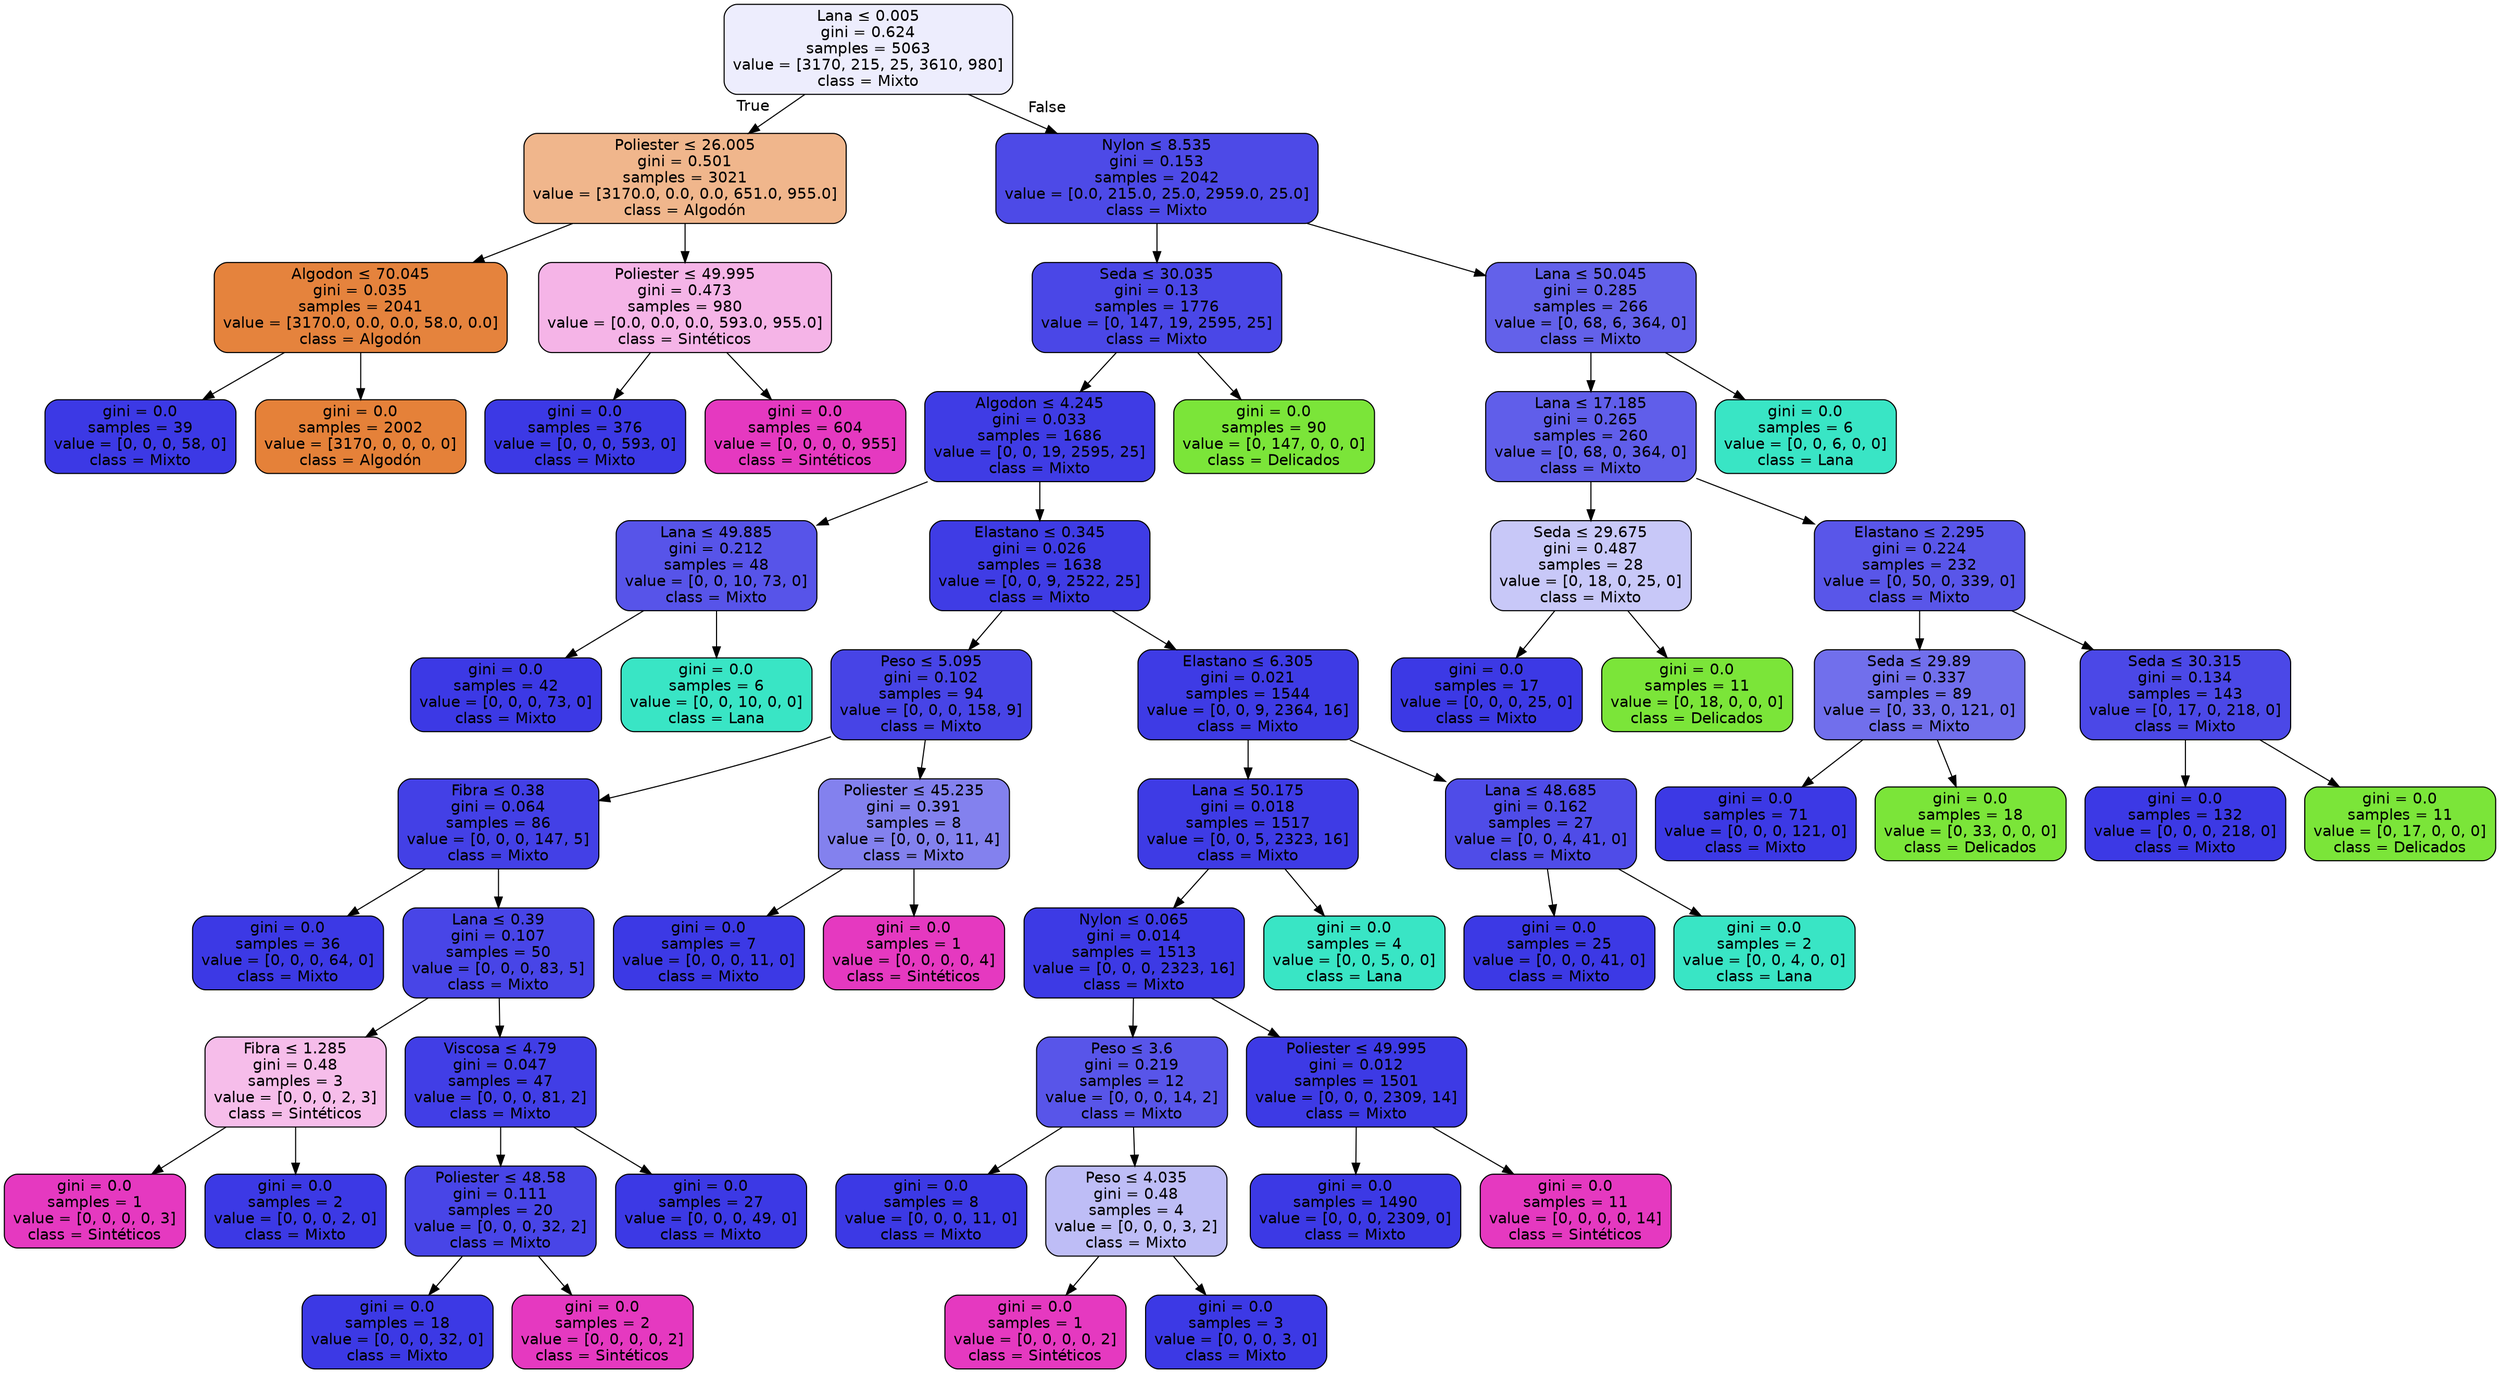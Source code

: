 digraph Tree {
node [shape=box, style="filled, rounded", color="black", fontname="helvetica"] ;
edge [fontname="helvetica"] ;
0 [label=<Lana &le; 0.005<br/>gini = 0.624<br/>samples = 5063<br/>value = [3170, 215, 25, 3610, 980]<br/>class = Mixto>, fillcolor="#ededfd"] ;
1 [label=<Poliester &le; 26.005<br/>gini = 0.501<br/>samples = 3021<br/>value = [3170.0, 0.0, 0.0, 651.0, 955.0]<br/>class = Algodón>, fillcolor="#f0b68c"] ;
0 -> 1 [labeldistance=2.5, labelangle=45, headlabel="True"] ;
2 [label=<Algodon &le; 70.045<br/>gini = 0.035<br/>samples = 2041<br/>value = [3170.0, 0.0, 0.0, 58.0, 0.0]<br/>class = Algodón>, fillcolor="#e5833d"] ;
1 -> 2 ;
3 [label=<gini = 0.0<br/>samples = 39<br/>value = [0, 0, 0, 58, 0]<br/>class = Mixto>, fillcolor="#3c39e5"] ;
2 -> 3 ;
4 [label=<gini = 0.0<br/>samples = 2002<br/>value = [3170, 0, 0, 0, 0]<br/>class = Algodón>, fillcolor="#e58139"] ;
2 -> 4 ;
5 [label=<Poliester &le; 49.995<br/>gini = 0.473<br/>samples = 980<br/>value = [0.0, 0.0, 0.0, 593.0, 955.0]<br/>class = Sintéticos>, fillcolor="#f5b4e7"] ;
1 -> 5 ;
6 [label=<gini = 0.0<br/>samples = 376<br/>value = [0, 0, 0, 593, 0]<br/>class = Mixto>, fillcolor="#3c39e5"] ;
5 -> 6 ;
7 [label=<gini = 0.0<br/>samples = 604<br/>value = [0, 0, 0, 0, 955]<br/>class = Sintéticos>, fillcolor="#e539c0"] ;
5 -> 7 ;
8 [label=<Nylon &le; 8.535<br/>gini = 0.153<br/>samples = 2042<br/>value = [0.0, 215.0, 25.0, 2959.0, 25.0]<br/>class = Mixto>, fillcolor="#4d4ae7"] ;
0 -> 8 [labeldistance=2.5, labelangle=-45, headlabel="False"] ;
9 [label=<Seda &le; 30.035<br/>gini = 0.13<br/>samples = 1776<br/>value = [0, 147, 19, 2595, 25]<br/>class = Mixto>, fillcolor="#4a47e7"] ;
8 -> 9 ;
10 [label=<Algodon &le; 4.245<br/>gini = 0.033<br/>samples = 1686<br/>value = [0, 0, 19, 2595, 25]<br/>class = Mixto>, fillcolor="#3f3ce5"] ;
9 -> 10 ;
11 [label=<Lana &le; 49.885<br/>gini = 0.212<br/>samples = 48<br/>value = [0, 0, 10, 73, 0]<br/>class = Mixto>, fillcolor="#5754e9"] ;
10 -> 11 ;
12 [label=<gini = 0.0<br/>samples = 42<br/>value = [0, 0, 0, 73, 0]<br/>class = Mixto>, fillcolor="#3c39e5"] ;
11 -> 12 ;
13 [label=<gini = 0.0<br/>samples = 6<br/>value = [0, 0, 10, 0, 0]<br/>class = Lana>, fillcolor="#39e5c5"] ;
11 -> 13 ;
14 [label=<Elastano &le; 0.345<br/>gini = 0.026<br/>samples = 1638<br/>value = [0, 0, 9, 2522, 25]<br/>class = Mixto>, fillcolor="#3f3ce5"] ;
10 -> 14 ;
15 [label=<Peso &le; 5.095<br/>gini = 0.102<br/>samples = 94<br/>value = [0, 0, 0, 158, 9]<br/>class = Mixto>, fillcolor="#4744e6"] ;
14 -> 15 ;
16 [label=<Fibra &le; 0.38<br/>gini = 0.064<br/>samples = 86<br/>value = [0, 0, 0, 147, 5]<br/>class = Mixto>, fillcolor="#4340e6"] ;
15 -> 16 ;
17 [label=<gini = 0.0<br/>samples = 36<br/>value = [0, 0, 0, 64, 0]<br/>class = Mixto>, fillcolor="#3c39e5"] ;
16 -> 17 ;
18 [label=<Lana &le; 0.39<br/>gini = 0.107<br/>samples = 50<br/>value = [0, 0, 0, 83, 5]<br/>class = Mixto>, fillcolor="#4845e7"] ;
16 -> 18 ;
19 [label=<Fibra &le; 1.285<br/>gini = 0.48<br/>samples = 3<br/>value = [0, 0, 0, 2, 3]<br/>class = Sintéticos>, fillcolor="#f6bdea"] ;
18 -> 19 ;
20 [label=<gini = 0.0<br/>samples = 1<br/>value = [0, 0, 0, 0, 3]<br/>class = Sintéticos>, fillcolor="#e539c0"] ;
19 -> 20 ;
21 [label=<gini = 0.0<br/>samples = 2<br/>value = [0, 0, 0, 2, 0]<br/>class = Mixto>, fillcolor="#3c39e5"] ;
19 -> 21 ;
22 [label=<Viscosa &le; 4.79<br/>gini = 0.047<br/>samples = 47<br/>value = [0, 0, 0, 81, 2]<br/>class = Mixto>, fillcolor="#413ee6"] ;
18 -> 22 ;
23 [label=<Poliester &le; 48.58<br/>gini = 0.111<br/>samples = 20<br/>value = [0, 0, 0, 32, 2]<br/>class = Mixto>, fillcolor="#4845e7"] ;
22 -> 23 ;
24 [label=<gini = 0.0<br/>samples = 18<br/>value = [0, 0, 0, 32, 0]<br/>class = Mixto>, fillcolor="#3c39e5"] ;
23 -> 24 ;
25 [label=<gini = 0.0<br/>samples = 2<br/>value = [0, 0, 0, 0, 2]<br/>class = Sintéticos>, fillcolor="#e539c0"] ;
23 -> 25 ;
26 [label=<gini = 0.0<br/>samples = 27<br/>value = [0, 0, 0, 49, 0]<br/>class = Mixto>, fillcolor="#3c39e5"] ;
22 -> 26 ;
27 [label=<Poliester &le; 45.235<br/>gini = 0.391<br/>samples = 8<br/>value = [0, 0, 0, 11, 4]<br/>class = Mixto>, fillcolor="#8381ee"] ;
15 -> 27 ;
28 [label=<gini = 0.0<br/>samples = 7<br/>value = [0, 0, 0, 11, 0]<br/>class = Mixto>, fillcolor="#3c39e5"] ;
27 -> 28 ;
29 [label=<gini = 0.0<br/>samples = 1<br/>value = [0, 0, 0, 0, 4]<br/>class = Sintéticos>, fillcolor="#e539c0"] ;
27 -> 29 ;
30 [label=<Elastano &le; 6.305<br/>gini = 0.021<br/>samples = 1544<br/>value = [0, 0, 9, 2364, 16]<br/>class = Mixto>, fillcolor="#3e3be5"] ;
14 -> 30 ;
31 [label=<Lana &le; 50.175<br/>gini = 0.018<br/>samples = 1517<br/>value = [0, 0, 5, 2323, 16]<br/>class = Mixto>, fillcolor="#3e3be5"] ;
30 -> 31 ;
32 [label=<Nylon &le; 0.065<br/>gini = 0.014<br/>samples = 1513<br/>value = [0, 0, 0, 2323, 16]<br/>class = Mixto>, fillcolor="#3d3ae5"] ;
31 -> 32 ;
33 [label=<Peso &le; 3.6<br/>gini = 0.219<br/>samples = 12<br/>value = [0, 0, 0, 14, 2]<br/>class = Mixto>, fillcolor="#5855e9"] ;
32 -> 33 ;
34 [label=<gini = 0.0<br/>samples = 8<br/>value = [0, 0, 0, 11, 0]<br/>class = Mixto>, fillcolor="#3c39e5"] ;
33 -> 34 ;
35 [label=<Peso &le; 4.035<br/>gini = 0.48<br/>samples = 4<br/>value = [0, 0, 0, 3, 2]<br/>class = Mixto>, fillcolor="#bebdf6"] ;
33 -> 35 ;
36 [label=<gini = 0.0<br/>samples = 1<br/>value = [0, 0, 0, 0, 2]<br/>class = Sintéticos>, fillcolor="#e539c0"] ;
35 -> 36 ;
37 [label=<gini = 0.0<br/>samples = 3<br/>value = [0, 0, 0, 3, 0]<br/>class = Mixto>, fillcolor="#3c39e5"] ;
35 -> 37 ;
38 [label=<Poliester &le; 49.995<br/>gini = 0.012<br/>samples = 1501<br/>value = [0, 0, 0, 2309, 14]<br/>class = Mixto>, fillcolor="#3d3ae5"] ;
32 -> 38 ;
39 [label=<gini = 0.0<br/>samples = 1490<br/>value = [0, 0, 0, 2309, 0]<br/>class = Mixto>, fillcolor="#3c39e5"] ;
38 -> 39 ;
40 [label=<gini = 0.0<br/>samples = 11<br/>value = [0, 0, 0, 0, 14]<br/>class = Sintéticos>, fillcolor="#e539c0"] ;
38 -> 40 ;
41 [label=<gini = 0.0<br/>samples = 4<br/>value = [0, 0, 5, 0, 0]<br/>class = Lana>, fillcolor="#39e5c5"] ;
31 -> 41 ;
42 [label=<Lana &le; 48.685<br/>gini = 0.162<br/>samples = 27<br/>value = [0, 0, 4, 41, 0]<br/>class = Mixto>, fillcolor="#4f4ce8"] ;
30 -> 42 ;
43 [label=<gini = 0.0<br/>samples = 25<br/>value = [0, 0, 0, 41, 0]<br/>class = Mixto>, fillcolor="#3c39e5"] ;
42 -> 43 ;
44 [label=<gini = 0.0<br/>samples = 2<br/>value = [0, 0, 4, 0, 0]<br/>class = Lana>, fillcolor="#39e5c5"] ;
42 -> 44 ;
45 [label=<gini = 0.0<br/>samples = 90<br/>value = [0, 147, 0, 0, 0]<br/>class = Delicados>, fillcolor="#7be539"] ;
9 -> 45 ;
46 [label=<Lana &le; 50.045<br/>gini = 0.285<br/>samples = 266<br/>value = [0, 68, 6, 364, 0]<br/>class = Mixto>, fillcolor="#6361ea"] ;
8 -> 46 ;
47 [label=<Lana &le; 17.185<br/>gini = 0.265<br/>samples = 260<br/>value = [0, 68, 0, 364, 0]<br/>class = Mixto>, fillcolor="#605eea"] ;
46 -> 47 ;
48 [label=<Seda &le; 29.675<br/>gini = 0.487<br/>samples = 28<br/>value = [0, 18, 0, 25, 0]<br/>class = Mixto>, fillcolor="#c8c8f8"] ;
47 -> 48 ;
49 [label=<gini = 0.0<br/>samples = 17<br/>value = [0, 0, 0, 25, 0]<br/>class = Mixto>, fillcolor="#3c39e5"] ;
48 -> 49 ;
50 [label=<gini = 0.0<br/>samples = 11<br/>value = [0, 18, 0, 0, 0]<br/>class = Delicados>, fillcolor="#7be539"] ;
48 -> 50 ;
51 [label=<Elastano &le; 2.295<br/>gini = 0.224<br/>samples = 232<br/>value = [0, 50, 0, 339, 0]<br/>class = Mixto>, fillcolor="#5956e9"] ;
47 -> 51 ;
52 [label=<Seda &le; 29.89<br/>gini = 0.337<br/>samples = 89<br/>value = [0, 33, 0, 121, 0]<br/>class = Mixto>, fillcolor="#716fec"] ;
51 -> 52 ;
53 [label=<gini = 0.0<br/>samples = 71<br/>value = [0, 0, 0, 121, 0]<br/>class = Mixto>, fillcolor="#3c39e5"] ;
52 -> 53 ;
54 [label=<gini = 0.0<br/>samples = 18<br/>value = [0, 33, 0, 0, 0]<br/>class = Delicados>, fillcolor="#7be539"] ;
52 -> 54 ;
55 [label=<Seda &le; 30.315<br/>gini = 0.134<br/>samples = 143<br/>value = [0, 17, 0, 218, 0]<br/>class = Mixto>, fillcolor="#4b48e7"] ;
51 -> 55 ;
56 [label=<gini = 0.0<br/>samples = 132<br/>value = [0, 0, 0, 218, 0]<br/>class = Mixto>, fillcolor="#3c39e5"] ;
55 -> 56 ;
57 [label=<gini = 0.0<br/>samples = 11<br/>value = [0, 17, 0, 0, 0]<br/>class = Delicados>, fillcolor="#7be539"] ;
55 -> 57 ;
58 [label=<gini = 0.0<br/>samples = 6<br/>value = [0, 0, 6, 0, 0]<br/>class = Lana>, fillcolor="#39e5c5"] ;
46 -> 58 ;
}